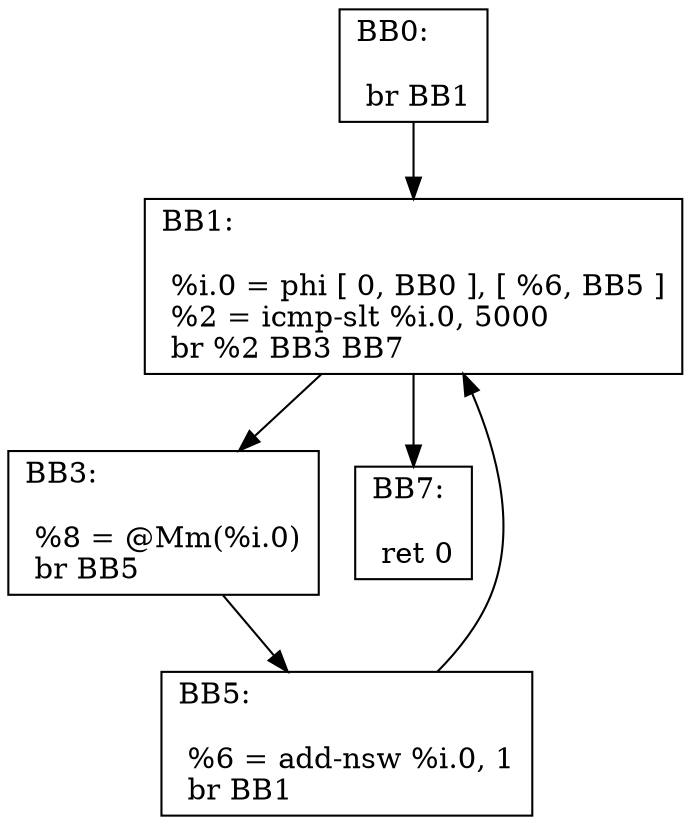 digraph "CFG for 'main' function" {
	AA0 [shape=record, label="{BB0:\l\l  br  BB1\l}"];
	AA0 -> AA1
	AA1 [shape=record, label="{BB1:\l\l  %i.0 = phi [ 0, BB0 ], [  %6, BB5 ]\l %2 = icmp-slt %i.0,  5000\l br %2 BB3 BB7\l}"];
	AA1 -> AA3
	AA1 -> AA7
	AA3 [shape=record, label="{BB3:\l\l  %8 = @Mm(%i.0)\l br  BB5\l}"];
	AA3 -> AA5
	AA5 [shape=record, label="{BB5:\l\l  %6 = add-nsw %i.0,  1\l br  BB1\l}"];
	AA5 -> AA1
	AA7 [shape=record, label="{BB7:\l\l  ret 0\l}"];
}
